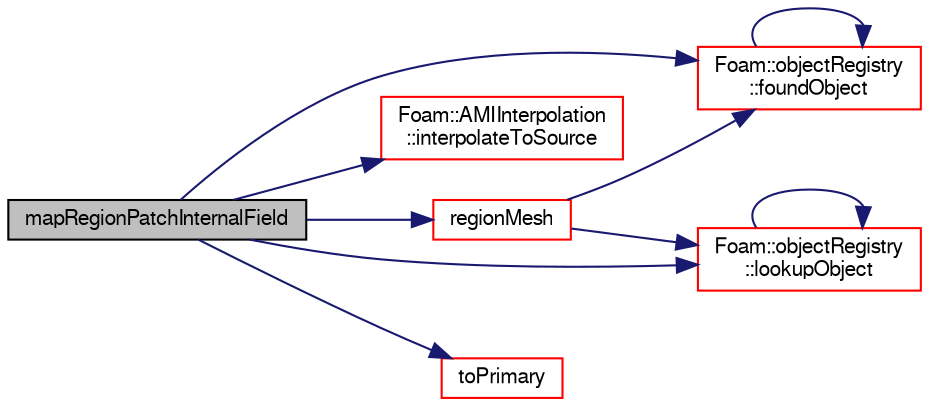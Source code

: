 digraph "mapRegionPatchInternalField"
{
  bgcolor="transparent";
  edge [fontname="FreeSans",fontsize="10",labelfontname="FreeSans",labelfontsize="10"];
  node [fontname="FreeSans",fontsize="10",shape=record];
  rankdir="LR";
  Node3067 [label="mapRegionPatchInternalField",height=0.2,width=0.4,color="black", fillcolor="grey75", style="filled", fontcolor="black"];
  Node3067 -> Node3068 [color="midnightblue",fontsize="10",style="solid",fontname="FreeSans"];
  Node3068 [label="Foam::objectRegistry\l::foundObject",height=0.2,width=0.4,color="red",URL="$a26326.html#afb1fd730975d12fa5bcd4252fbf2b92c",tooltip="Is the named Type found? "];
  Node3068 -> Node3068 [color="midnightblue",fontsize="10",style="solid",fontname="FreeSans"];
  Node3067 -> Node3079 [color="midnightblue",fontsize="10",style="solid",fontname="FreeSans"];
  Node3079 [label="Foam::AMIInterpolation\l::interpolateToSource",height=0.2,width=0.4,color="red",URL="$a24866.html#a4a40563419f839dbb3e342e64a15991a",tooltip="Interpolate from target to source with supplied op. "];
  Node3067 -> Node3132 [color="midnightblue",fontsize="10",style="solid",fontname="FreeSans"];
  Node3132 [label="Foam::objectRegistry\l::lookupObject",height=0.2,width=0.4,color="red",URL="$a26326.html#a8b49296f8410366342c524250612c2aa",tooltip="Lookup and return the object of the given Type. "];
  Node3132 -> Node3132 [color="midnightblue",fontsize="10",style="solid",fontname="FreeSans"];
  Node3067 -> Node3133 [color="midnightblue",fontsize="10",style="solid",fontname="FreeSans"];
  Node3133 [label="regionMesh",height=0.2,width=0.4,color="red",URL="$a28998.html#a89a37969c20983ee143c612486ce5313",tooltip="Return the region mesh database. "];
  Node3133 -> Node3068 [color="midnightblue",fontsize="10",style="solid",fontname="FreeSans"];
  Node3133 -> Node3132 [color="midnightblue",fontsize="10",style="solid",fontname="FreeSans"];
  Node3067 -> Node3134 [color="midnightblue",fontsize="10",style="solid",fontname="FreeSans"];
  Node3134 [label="toPrimary",height=0.2,width=0.4,color="red",URL="$a28998.html#a9eb06bf3e9f3a48d073f510de8eb8463",tooltip="Convert a local region field to the primary region. "];
}
